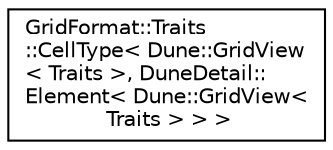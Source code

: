 digraph "Graphical Class Hierarchy"
{
 // LATEX_PDF_SIZE
  edge [fontname="Helvetica",fontsize="10",labelfontname="Helvetica",labelfontsize="10"];
  node [fontname="Helvetica",fontsize="10",shape=record];
  rankdir="LR";
  Node0 [label="GridFormat::Traits\l::CellType\< Dune::GridView\l\< Traits \>, DuneDetail::\lElement\< Dune::GridView\<\l Traits \> \> \>",height=0.2,width=0.4,color="black", fillcolor="white", style="filled",URL="$structGridFormat_1_1Traits_1_1CellType_3_01Dune_1_1GridView_3_01Traits_01_4_00_01DuneDetail_1_1E709549ea0b505252d35b075ac199bf86.html",tooltip=" "];
}
